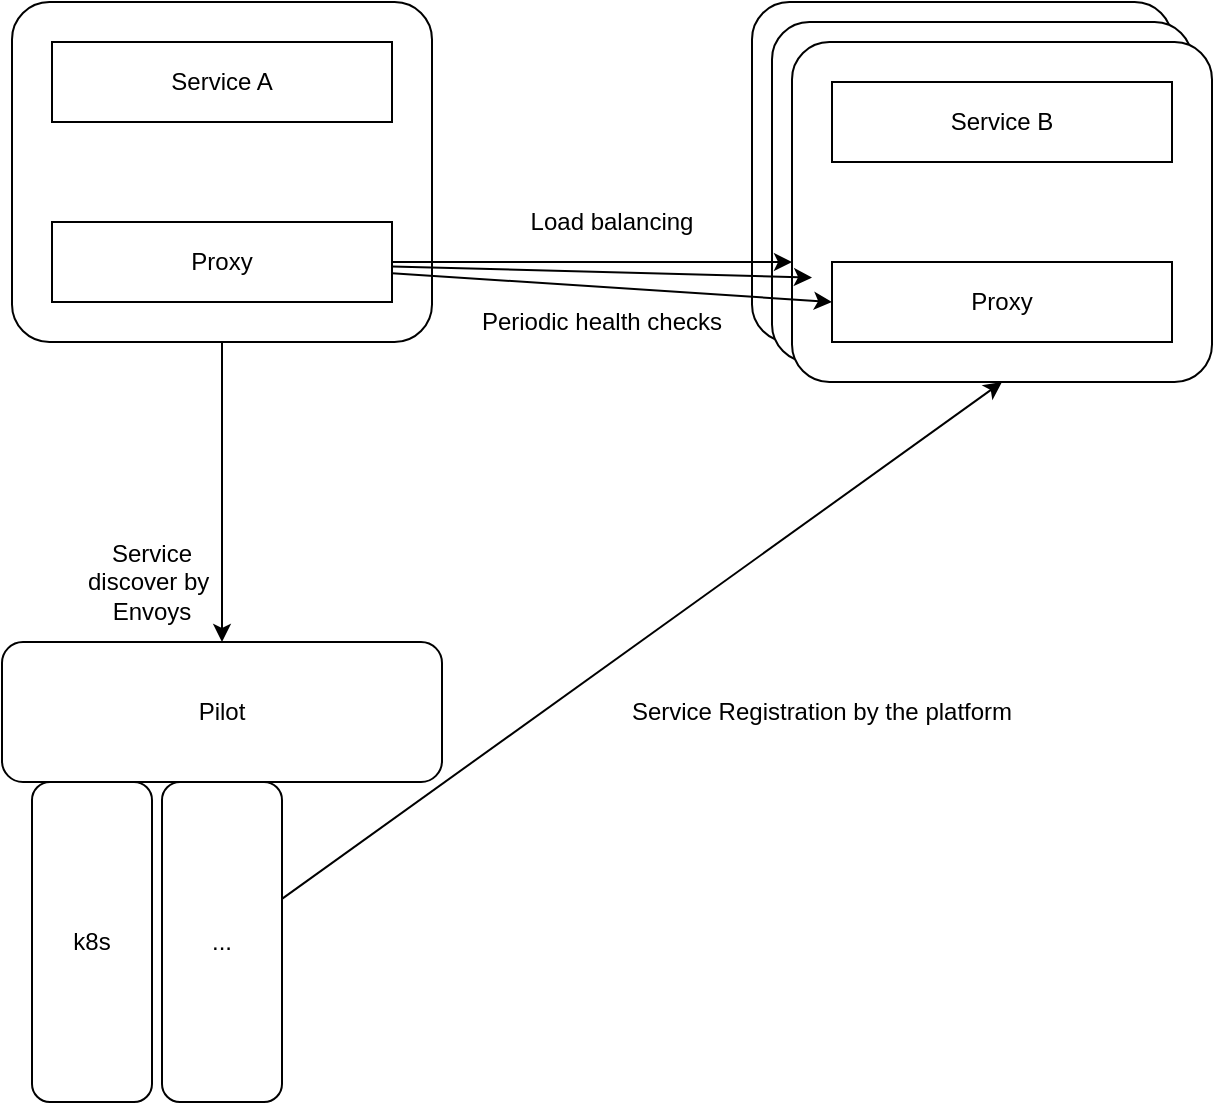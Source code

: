 <mxfile version="12.6.5" type="device"><diagram id="r0LX_d1d3FXAePd5R1JT" name="Page-1"><mxGraphModel dx="1038" dy="607" grid="1" gridSize="10" guides="1" tooltips="1" connect="1" arrows="1" fold="1" page="1" pageScale="1" pageWidth="2339" pageHeight="3300" math="0" shadow="0"><root><mxCell id="0"/><mxCell id="1" parent="0"/><mxCell id="Hf36WBrBxtZxn7A0jZ2t-38" style="edgeStyle=none;rounded=0;orthogonalLoop=1;jettySize=auto;html=1;" edge="1" parent="1" source="Hf36WBrBxtZxn7A0jZ2t-20" target="Hf36WBrBxtZxn7A0jZ2t-37"><mxGeometry relative="1" as="geometry"/></mxCell><mxCell id="Hf36WBrBxtZxn7A0jZ2t-20" value="" style="rounded=1;whiteSpace=wrap;html=1;arcSize=11;" vertex="1" parent="1"><mxGeometry x="210" y="60" width="210" height="170" as="geometry"/></mxCell><mxCell id="Hf36WBrBxtZxn7A0jZ2t-21" value="Service A" style="rounded=0;whiteSpace=wrap;html=1;" vertex="1" parent="1"><mxGeometry x="230" y="80" width="170" height="40" as="geometry"/></mxCell><mxCell id="Hf36WBrBxtZxn7A0jZ2t-22" value="Proxy" style="rounded=0;whiteSpace=wrap;html=1;" vertex="1" parent="1"><mxGeometry x="230" y="170" width="170" height="40" as="geometry"/></mxCell><mxCell id="Hf36WBrBxtZxn7A0jZ2t-23" value="" style="rounded=1;whiteSpace=wrap;html=1;arcSize=11;" vertex="1" parent="1"><mxGeometry x="580" y="60" width="210" height="170" as="geometry"/></mxCell><mxCell id="Hf36WBrBxtZxn7A0jZ2t-24" value="Service B" style="rounded=0;whiteSpace=wrap;html=1;" vertex="1" parent="1"><mxGeometry x="600" y="80" width="170" height="40" as="geometry"/></mxCell><mxCell id="Hf36WBrBxtZxn7A0jZ2t-25" value="Proxy" style="rounded=0;whiteSpace=wrap;html=1;" vertex="1" parent="1"><mxGeometry x="600" y="170" width="170" height="40" as="geometry"/></mxCell><mxCell id="Hf36WBrBxtZxn7A0jZ2t-27" value="" style="rounded=1;whiteSpace=wrap;html=1;arcSize=11;" vertex="1" parent="1"><mxGeometry x="590" y="70" width="210" height="170" as="geometry"/></mxCell><mxCell id="Hf36WBrBxtZxn7A0jZ2t-28" value="Service B" style="rounded=0;whiteSpace=wrap;html=1;" vertex="1" parent="1"><mxGeometry x="610" y="90" width="170" height="40" as="geometry"/></mxCell><mxCell id="Hf36WBrBxtZxn7A0jZ2t-29" value="Proxy" style="rounded=0;whiteSpace=wrap;html=1;" vertex="1" parent="1"><mxGeometry x="610" y="180" width="170" height="40" as="geometry"/></mxCell><mxCell id="Hf36WBrBxtZxn7A0jZ2t-31" value="" style="rounded=1;whiteSpace=wrap;html=1;arcSize=11;" vertex="1" parent="1"><mxGeometry x="600" y="80" width="210" height="170" as="geometry"/></mxCell><mxCell id="Hf36WBrBxtZxn7A0jZ2t-32" value="Service B" style="rounded=0;whiteSpace=wrap;html=1;" vertex="1" parent="1"><mxGeometry x="620" y="100" width="170" height="40" as="geometry"/></mxCell><mxCell id="Hf36WBrBxtZxn7A0jZ2t-33" value="Proxy" style="rounded=0;whiteSpace=wrap;html=1;" vertex="1" parent="1"><mxGeometry x="620" y="190" width="170" height="40" as="geometry"/></mxCell><mxCell id="Hf36WBrBxtZxn7A0jZ2t-34" style="edgeStyle=none;rounded=0;orthogonalLoop=1;jettySize=auto;html=1;entryX=0;entryY=0.5;entryDx=0;entryDy=0;" edge="1" parent="1" source="Hf36WBrBxtZxn7A0jZ2t-22" target="Hf36WBrBxtZxn7A0jZ2t-33"><mxGeometry relative="1" as="geometry"/></mxCell><mxCell id="Hf36WBrBxtZxn7A0jZ2t-30" style="edgeStyle=none;rounded=0;orthogonalLoop=1;jettySize=auto;html=1;" edge="1" parent="1" source="Hf36WBrBxtZxn7A0jZ2t-22" target="Hf36WBrBxtZxn7A0jZ2t-29"><mxGeometry relative="1" as="geometry"/></mxCell><mxCell id="Hf36WBrBxtZxn7A0jZ2t-26" style="edgeStyle=none;rounded=0;orthogonalLoop=1;jettySize=auto;html=1;entryX=0;entryY=0.5;entryDx=0;entryDy=0;" edge="1" parent="1" source="Hf36WBrBxtZxn7A0jZ2t-22" target="Hf36WBrBxtZxn7A0jZ2t-25"><mxGeometry relative="1" as="geometry"><mxPoint x="540" y="180" as="targetPoint"/></mxGeometry></mxCell><mxCell id="Hf36WBrBxtZxn7A0jZ2t-35" value="Load balancing" style="text;html=1;strokeColor=none;fillColor=none;align=center;verticalAlign=middle;whiteSpace=wrap;rounded=0;" vertex="1" parent="1"><mxGeometry x="450" y="160" width="120" height="20" as="geometry"/></mxCell><mxCell id="Hf36WBrBxtZxn7A0jZ2t-36" value="Periodic health checks" style="text;html=1;strokeColor=none;fillColor=none;align=center;verticalAlign=middle;whiteSpace=wrap;rounded=0;" vertex="1" parent="1"><mxGeometry x="430" y="190" width="150" height="60" as="geometry"/></mxCell><mxCell id="Hf36WBrBxtZxn7A0jZ2t-37" value="Pilot" style="rounded=1;whiteSpace=wrap;html=1;" vertex="1" parent="1"><mxGeometry x="205" y="380" width="220" height="70" as="geometry"/></mxCell><mxCell id="Hf36WBrBxtZxn7A0jZ2t-39" value="Service&lt;br&gt;discover by&amp;nbsp;&lt;br&gt;Envoys" style="text;html=1;strokeColor=none;fillColor=none;align=center;verticalAlign=middle;whiteSpace=wrap;rounded=0;" vertex="1" parent="1"><mxGeometry x="220" y="320" width="120" height="60" as="geometry"/></mxCell><mxCell id="Hf36WBrBxtZxn7A0jZ2t-40" value="k8s" style="rounded=1;whiteSpace=wrap;html=1;" vertex="1" parent="1"><mxGeometry x="220" y="450" width="60" height="160" as="geometry"/></mxCell><mxCell id="Hf36WBrBxtZxn7A0jZ2t-42" style="edgeStyle=none;orthogonalLoop=1;jettySize=auto;html=1;entryX=0.5;entryY=1;entryDx=0;entryDy=0;curved=1;" edge="1" parent="1" source="Hf36WBrBxtZxn7A0jZ2t-41" target="Hf36WBrBxtZxn7A0jZ2t-31"><mxGeometry relative="1" as="geometry"/></mxCell><mxCell id="Hf36WBrBxtZxn7A0jZ2t-41" value="..." style="rounded=1;whiteSpace=wrap;html=1;" vertex="1" parent="1"><mxGeometry x="285" y="450" width="60" height="160" as="geometry"/></mxCell><mxCell id="Hf36WBrBxtZxn7A0jZ2t-44" value="Service Registration by the platform" style="text;html=1;strokeColor=none;fillColor=none;align=center;verticalAlign=middle;whiteSpace=wrap;rounded=0;" vertex="1" parent="1"><mxGeometry x="470" y="360" width="290" height="110" as="geometry"/></mxCell></root></mxGraphModel></diagram></mxfile>